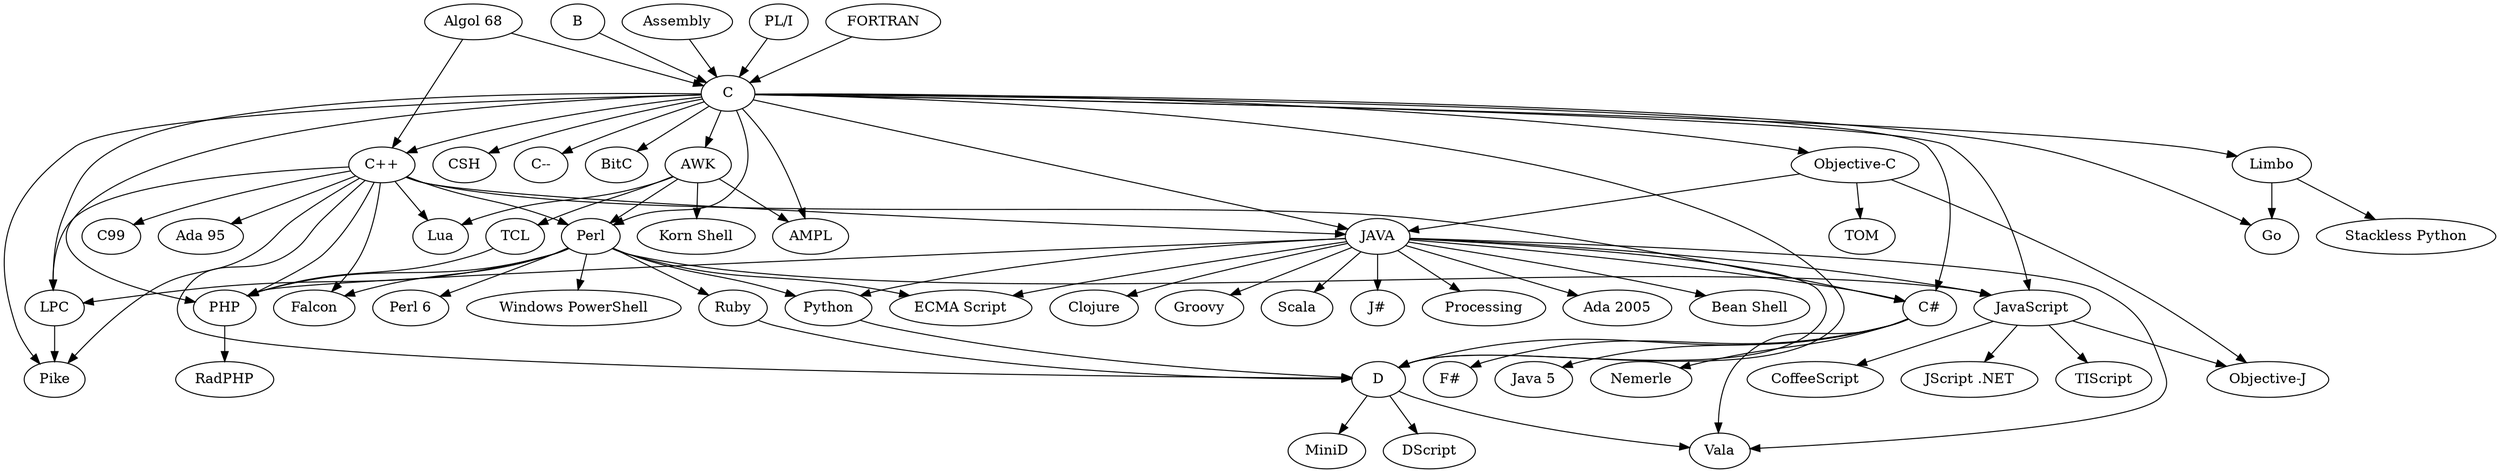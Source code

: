 strict digraph "<stdin>" {
rankdir=TB
b [label="B"]
c [label="C"]
algol68 [label="Algol 68"]
assembly [label="Assembly"]
pli [label="PL/I"]
fortran [label="FORTRAN"]
ampl [label="AMPL"]
awk [label="AWK"]
csh [label="CSH"]
cplusplus [label="C++"]
cminusminus [label="C--"]
csharp [label="C#"]
objectivec [label="Objective-C"]
bitc [label="BitC"]
d [label="D"]
go [label="Go"]
java [label="JAVA"]
javascript [label="JavaScript"]
limbo [label="Limbo"]
lpc [label="LPC"]
perl [label="Perl"]
php [label="PHP"]
pike [label="Pike"]
processing [label="Processing"]
tcl [label="TCL"]
ksh [label="Korn Shell"]
lua [label="Lua"]
c99 [label="C99"]
falcon [label="Falcon"]
ada95 [label="Ada 95"]
fsharp [label="F#"]
java5 [label="Java 5"]
nemerle [label="Nemerle"]
vala [label="Vala"]
tom [label="TOM"]
objectivej [label="Objective-J"]
minid [label="MiniD"]
dscript [label="DScript"]
python [label="Python"]
ruby [label="Ruby"]
ada2005 [label="Ada 2005"]
beanshell [label="Bean Shell"]
clojure [label="Clojure"]
ecmascript [label="ECMA Script"]
groovy [label="Groovy"]
scala [label="Scala"]
coffeescript [label="CoffeeScript"]
jscriptnet [label="JScript .NET"]
tiscript [label="TIScript"]
stacklesspython [label="Stackless Python"]
windowspowershell [label="Windows PowerShell"]
perl6 [label="Perl 6"]
radphp [label="RadPHP"]
jsharp [label="J#"]

b->c
algol68->c
algol68->cplusplus
assembly->c
pli->c
fortran->c
c->ampl
c->awk
c->csh
c->cplusplus
c->cminusminus
c->csharp
c->objectivec
c->bitc
c->d
c->go
c->java
c->javascript
c->limbo
c->lpc
c->perl
c->php
c->pike
awk->ampl
awk->tcl
awk->ksh
awk->lua
awk->perl
cplusplus->perl
cplusplus->lpc
cplusplus->lua
cplusplus->pike
cplusplus->ada95
cplusplus->java
cplusplus->php
cplusplus->d
cplusplus->c99
cplusplus->csharp
cplusplus->falcon
csharp->d
csharp->fsharp
csharp->java5
csharp->nemerle
csharp->vala
java->csharp
java->d
java->ada2005
java->beanshell
java->csharp
java->clojure
java->ecmascript
java->groovy
java->jsharp
java->javascript
java->php
java->processing
java->python
java->scala
java->vala
javascript->coffeescript
javascript->jscriptnet
javascript->objectivej
javascript->tiscript
python->d
ruby->d
objectivec->tom
objectivec->java
objectivec->objectivej
d->minid
d->dscript
d->vala
limbo->go
limbo->stacklesspython
lpc->pike
perl->python
perl->php
perl->ruby
perl->ecmascript
perl->lpc
perl->windowspowershell
perl->javascript
perl->falcon
perl->perl6
php->radphp
tcl->php
}
